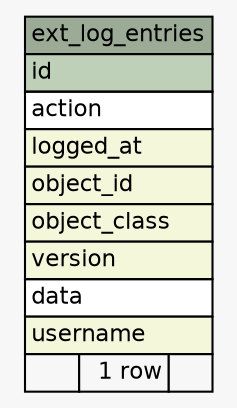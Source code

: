 // dot 2.38.0 on Linux 4.9.0-5-amd64
// SchemaSpy rev 590
digraph "ext_log_entries" {
  graph [
    rankdir="RL"
    bgcolor="#f7f7f7"
    nodesep="0.18"
    ranksep="0.46"
    fontname="Helvetica"
    fontsize="11"
  ];
  node [
    fontname="Helvetica"
    fontsize="11"
    shape="plaintext"
  ];
  edge [
    arrowsize="0.8"
  ];
  "ext_log_entries" [
    label=<
    <TABLE BORDER="0" CELLBORDER="1" CELLSPACING="0" BGCOLOR="#ffffff">
      <TR><TD COLSPAN="3" BGCOLOR="#9bab96" ALIGN="CENTER">ext_log_entries</TD></TR>
      <TR><TD PORT="id" COLSPAN="3" BGCOLOR="#bed1b8" ALIGN="LEFT">id</TD></TR>
      <TR><TD PORT="action" COLSPAN="3" ALIGN="LEFT">action</TD></TR>
      <TR><TD PORT="logged_at" COLSPAN="3" BGCOLOR="#f4f7da" ALIGN="LEFT">logged_at</TD></TR>
      <TR><TD PORT="object_id" COLSPAN="3" BGCOLOR="#f4f7da" ALIGN="LEFT">object_id</TD></TR>
      <TR><TD PORT="object_class" COLSPAN="3" BGCOLOR="#f4f7da" ALIGN="LEFT">object_class</TD></TR>
      <TR><TD PORT="version" COLSPAN="3" BGCOLOR="#f4f7da" ALIGN="LEFT">version</TD></TR>
      <TR><TD PORT="data" COLSPAN="3" ALIGN="LEFT">data</TD></TR>
      <TR><TD PORT="username" COLSPAN="3" BGCOLOR="#f4f7da" ALIGN="LEFT">username</TD></TR>
      <TR><TD ALIGN="LEFT" BGCOLOR="#f7f7f7">  </TD><TD ALIGN="RIGHT" BGCOLOR="#f7f7f7">1 row</TD><TD ALIGN="RIGHT" BGCOLOR="#f7f7f7">  </TD></TR>
    </TABLE>>
    URL="tables/ext_log_entries.html"
    tooltip="ext_log_entries"
  ];
}
